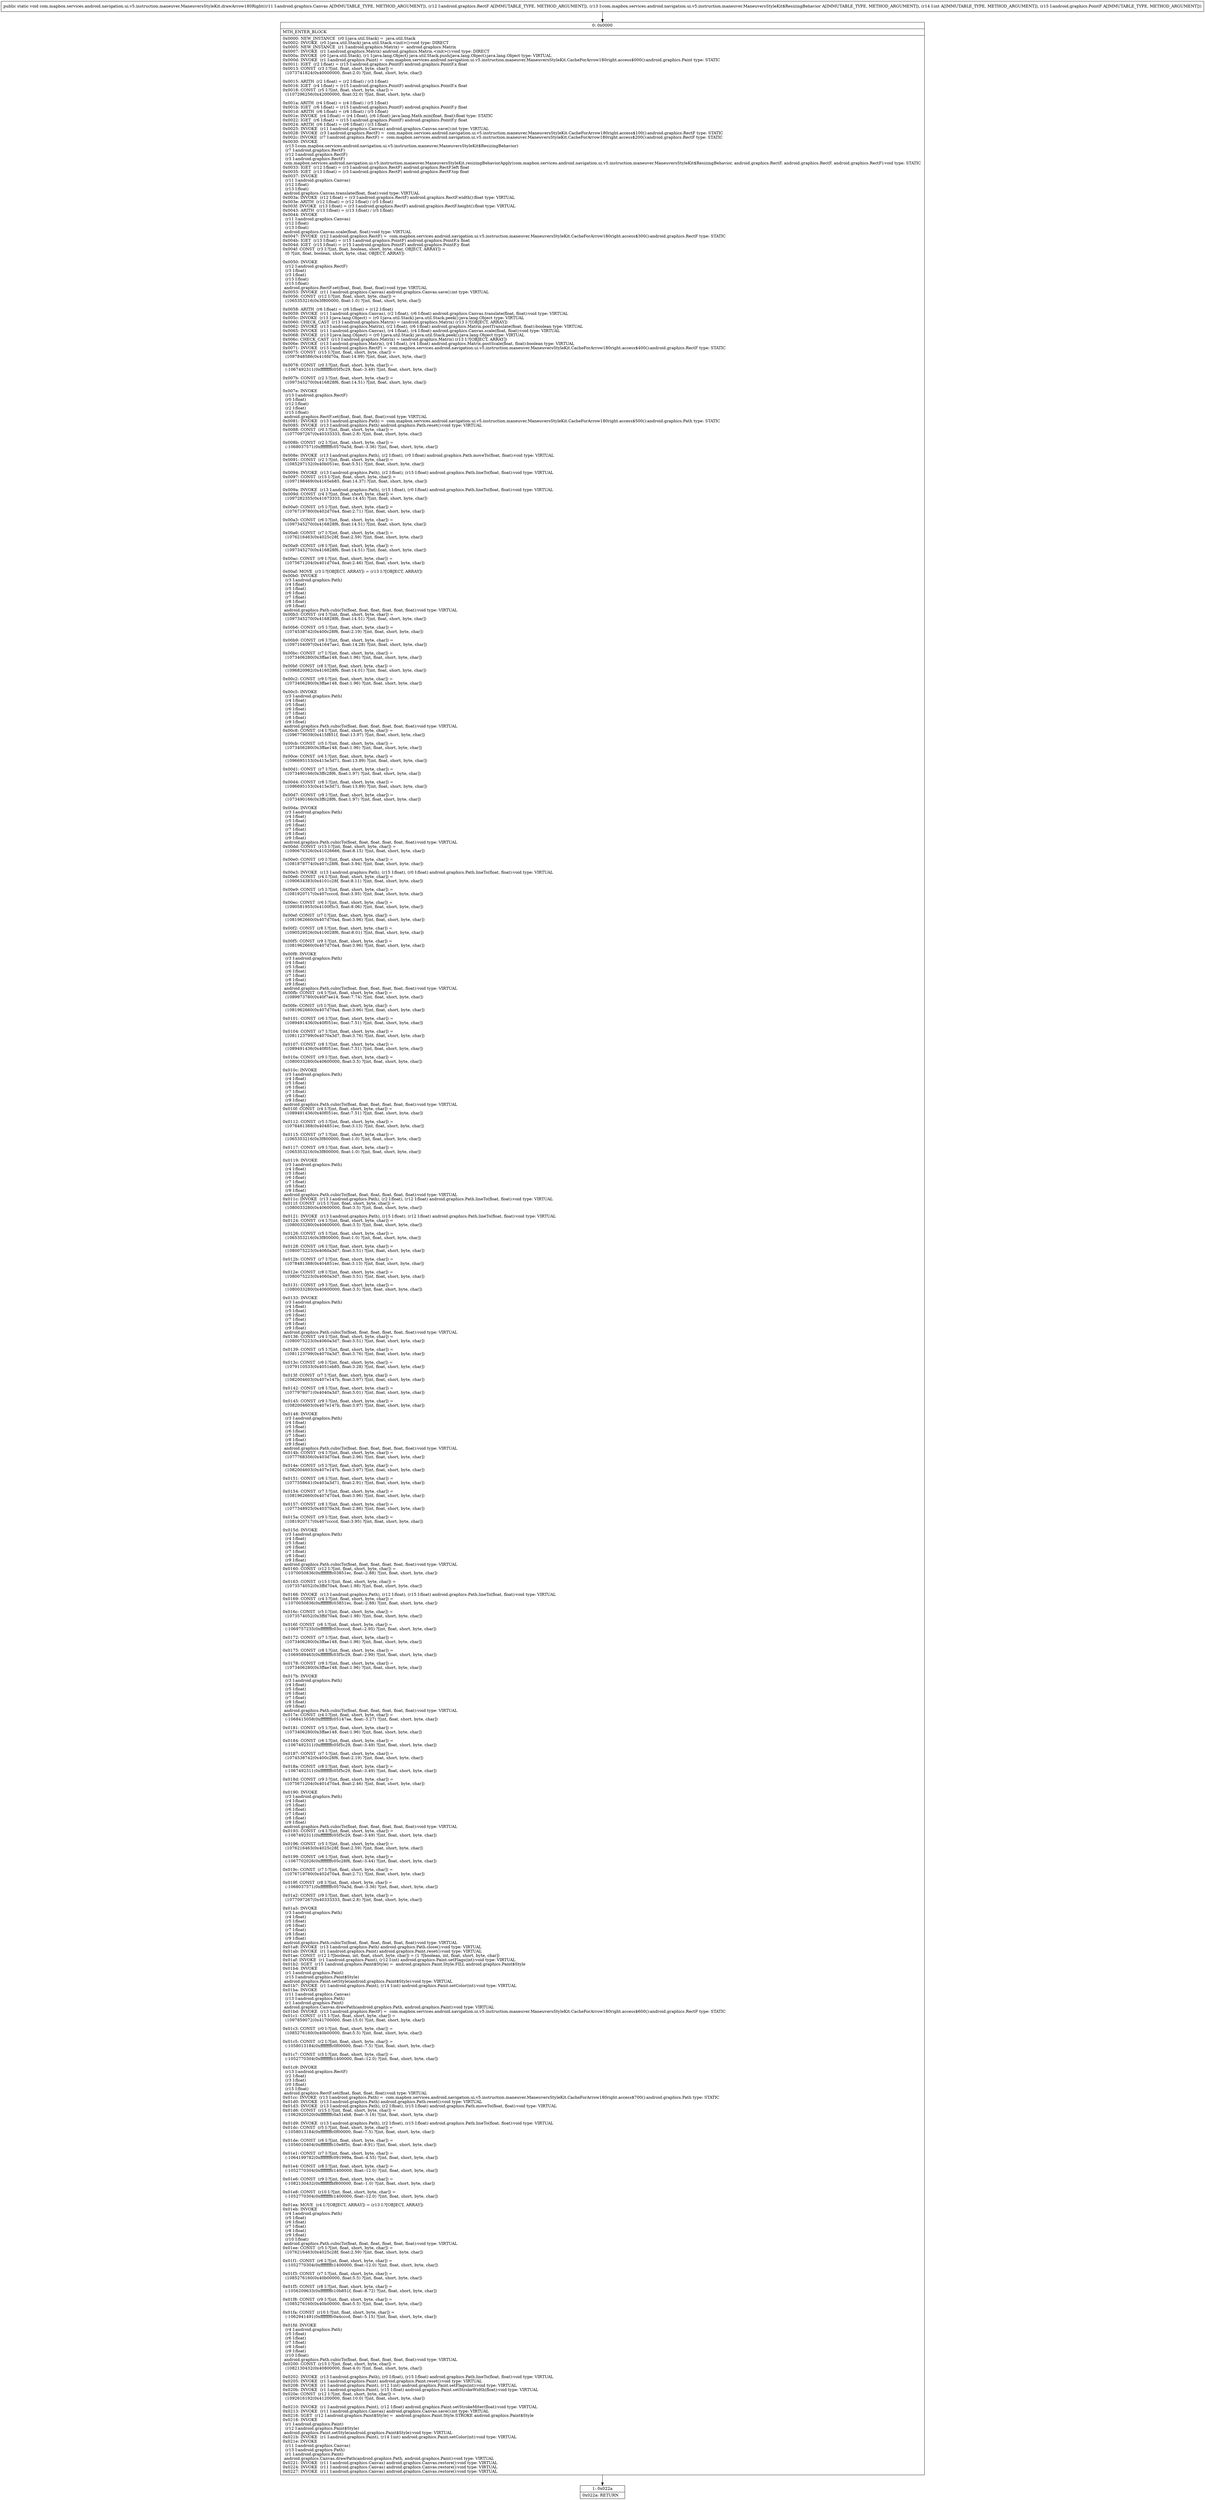 digraph "CFG forcom.mapbox.services.android.navigation.ui.v5.instruction.maneuver.ManeuversStyleKit.drawArrow180Right(Landroid\/graphics\/Canvas;Landroid\/graphics\/RectF;Lcom\/mapbox\/services\/android\/navigation\/ui\/v5\/instruction\/maneuver\/ManeuversStyleKit$ResizingBehavior;ILandroid\/graphics\/PointF;)V" {
Node_0 [shape=record,label="{0\:\ 0x0000|MTH_ENTER_BLOCK\l|0x0000: NEW_INSTANCE  (r0 I:java.util.Stack) =  java.util.Stack \l0x0002: INVOKE  (r0 I:java.util.Stack) java.util.Stack.\<init\>():void type: DIRECT \l0x0005: NEW_INSTANCE  (r1 I:android.graphics.Matrix) =  android.graphics.Matrix \l0x0007: INVOKE  (r1 I:android.graphics.Matrix) android.graphics.Matrix.\<init\>():void type: DIRECT \l0x000a: INVOKE  (r0 I:java.util.Stack), (r1 I:java.lang.Object) java.util.Stack.push(java.lang.Object):java.lang.Object type: VIRTUAL \l0x000d: INVOKE  (r1 I:android.graphics.Paint) =  com.mapbox.services.android.navigation.ui.v5.instruction.maneuver.ManeuversStyleKit.CacheForArrow180right.access$000():android.graphics.Paint type: STATIC \l0x0011: IGET  (r2 I:float) = (r15 I:android.graphics.PointF) android.graphics.PointF.x float \l0x0013: CONST  (r3 I:?[int, float, short, byte, char]) = \l  (1073741824(0x40000000, float:2.0) ?[int, float, short, byte, char])\l \l0x0015: ARITH  (r2 I:float) = (r2 I:float) \/ (r3 I:float) \l0x0016: IGET  (r4 I:float) = (r15 I:android.graphics.PointF) android.graphics.PointF.x float \l0x0018: CONST  (r5 I:?[int, float, short, byte, char]) = \l  (1107296256(0x42000000, float:32.0) ?[int, float, short, byte, char])\l \l0x001a: ARITH  (r4 I:float) = (r4 I:float) \/ (r5 I:float) \l0x001b: IGET  (r6 I:float) = (r15 I:android.graphics.PointF) android.graphics.PointF.y float \l0x001d: ARITH  (r6 I:float) = (r6 I:float) \/ (r5 I:float) \l0x001e: INVOKE  (r4 I:float) = (r4 I:float), (r6 I:float) java.lang.Math.min(float, float):float type: STATIC \l0x0022: IGET  (r6 I:float) = (r15 I:android.graphics.PointF) android.graphics.PointF.y float \l0x0024: ARITH  (r6 I:float) = (r6 I:float) \/ (r3 I:float) \l0x0025: INVOKE  (r11 I:android.graphics.Canvas) android.graphics.Canvas.save():int type: VIRTUAL \l0x0028: INVOKE  (r3 I:android.graphics.RectF) =  com.mapbox.services.android.navigation.ui.v5.instruction.maneuver.ManeuversStyleKit.CacheForArrow180right.access$100():android.graphics.RectF type: STATIC \l0x002c: INVOKE  (r7 I:android.graphics.RectF) =  com.mapbox.services.android.navigation.ui.v5.instruction.maneuver.ManeuversStyleKit.CacheForArrow180right.access$200():android.graphics.RectF type: STATIC \l0x0030: INVOKE  \l  (r13 I:com.mapbox.services.android.navigation.ui.v5.instruction.maneuver.ManeuversStyleKit$ResizingBehavior)\l  (r7 I:android.graphics.RectF)\l  (r12 I:android.graphics.RectF)\l  (r3 I:android.graphics.RectF)\l com.mapbox.services.android.navigation.ui.v5.instruction.maneuver.ManeuversStyleKit.resizingBehaviorApply(com.mapbox.services.android.navigation.ui.v5.instruction.maneuver.ManeuversStyleKit$ResizingBehavior, android.graphics.RectF, android.graphics.RectF, android.graphics.RectF):void type: STATIC \l0x0033: IGET  (r12 I:float) = (r3 I:android.graphics.RectF) android.graphics.RectF.left float \l0x0035: IGET  (r13 I:float) = (r3 I:android.graphics.RectF) android.graphics.RectF.top float \l0x0037: INVOKE  \l  (r11 I:android.graphics.Canvas)\l  (r12 I:float)\l  (r13 I:float)\l android.graphics.Canvas.translate(float, float):void type: VIRTUAL \l0x003a: INVOKE  (r12 I:float) = (r3 I:android.graphics.RectF) android.graphics.RectF.width():float type: VIRTUAL \l0x003e: ARITH  (r12 I:float) = (r12 I:float) \/ (r5 I:float) \l0x003f: INVOKE  (r13 I:float) = (r3 I:android.graphics.RectF) android.graphics.RectF.height():float type: VIRTUAL \l0x0043: ARITH  (r13 I:float) = (r13 I:float) \/ (r5 I:float) \l0x0044: INVOKE  \l  (r11 I:android.graphics.Canvas)\l  (r12 I:float)\l  (r13 I:float)\l android.graphics.Canvas.scale(float, float):void type: VIRTUAL \l0x0047: INVOKE  (r12 I:android.graphics.RectF) =  com.mapbox.services.android.navigation.ui.v5.instruction.maneuver.ManeuversStyleKit.CacheForArrow180right.access$300():android.graphics.RectF type: STATIC \l0x004b: IGET  (r13 I:float) = (r15 I:android.graphics.PointF) android.graphics.PointF.x float \l0x004d: IGET  (r15 I:float) = (r15 I:android.graphics.PointF) android.graphics.PointF.y float \l0x004f: CONST  (r3 I:?[int, float, boolean, short, byte, char, OBJECT, ARRAY]) = \l  (0 ?[int, float, boolean, short, byte, char, OBJECT, ARRAY])\l \l0x0050: INVOKE  \l  (r12 I:android.graphics.RectF)\l  (r3 I:float)\l  (r3 I:float)\l  (r13 I:float)\l  (r15 I:float)\l android.graphics.RectF.set(float, float, float, float):void type: VIRTUAL \l0x0053: INVOKE  (r11 I:android.graphics.Canvas) android.graphics.Canvas.save():int type: VIRTUAL \l0x0056: CONST  (r12 I:?[int, float, short, byte, char]) = \l  (1065353216(0x3f800000, float:1.0) ?[int, float, short, byte, char])\l \l0x0058: ARITH  (r6 I:float) = (r6 I:float) + (r12 I:float) \l0x0059: INVOKE  (r11 I:android.graphics.Canvas), (r2 I:float), (r6 I:float) android.graphics.Canvas.translate(float, float):void type: VIRTUAL \l0x005c: INVOKE  (r13 I:java.lang.Object) = (r0 I:java.util.Stack) java.util.Stack.peek():java.lang.Object type: VIRTUAL \l0x0060: CHECK_CAST  (r13 I:android.graphics.Matrix) = (android.graphics.Matrix) (r13 I:?[OBJECT, ARRAY]) \l0x0062: INVOKE  (r13 I:android.graphics.Matrix), (r2 I:float), (r6 I:float) android.graphics.Matrix.postTranslate(float, float):boolean type: VIRTUAL \l0x0065: INVOKE  (r11 I:android.graphics.Canvas), (r4 I:float), (r4 I:float) android.graphics.Canvas.scale(float, float):void type: VIRTUAL \l0x0068: INVOKE  (r13 I:java.lang.Object) = (r0 I:java.util.Stack) java.util.Stack.peek():java.lang.Object type: VIRTUAL \l0x006c: CHECK_CAST  (r13 I:android.graphics.Matrix) = (android.graphics.Matrix) (r13 I:?[OBJECT, ARRAY]) \l0x006e: INVOKE  (r13 I:android.graphics.Matrix), (r4 I:float), (r4 I:float) android.graphics.Matrix.postScale(float, float):boolean type: VIRTUAL \l0x0071: INVOKE  (r13 I:android.graphics.RectF) =  com.mapbox.services.android.navigation.ui.v5.instruction.maneuver.ManeuversStyleKit.CacheForArrow180right.access$400():android.graphics.RectF type: STATIC \l0x0075: CONST  (r15 I:?[int, float, short, byte, char]) = \l  (1097848586(0x416fd70a, float:14.99) ?[int, float, short, byte, char])\l \l0x0078: CONST  (r0 I:?[int, float, short, byte, char]) = \l  (\-1067492311(0xffffffffc05f5c29, float:\-3.49) ?[int, float, short, byte, char])\l \l0x007b: CONST  (r2 I:?[int, float, short, byte, char]) = \l  (1097345270(0x416828f6, float:14.51) ?[int, float, short, byte, char])\l \l0x007e: INVOKE  \l  (r13 I:android.graphics.RectF)\l  (r0 I:float)\l  (r12 I:float)\l  (r2 I:float)\l  (r15 I:float)\l android.graphics.RectF.set(float, float, float, float):void type: VIRTUAL \l0x0081: INVOKE  (r13 I:android.graphics.Path) =  com.mapbox.services.android.navigation.ui.v5.instruction.maneuver.ManeuversStyleKit.CacheForArrow180right.access$500():android.graphics.Path type: STATIC \l0x0085: INVOKE  (r13 I:android.graphics.Path) android.graphics.Path.reset():void type: VIRTUAL \l0x0088: CONST  (r0 I:?[int, float, short, byte, char]) = \l  (1077097267(0x40333333, float:2.8) ?[int, float, short, byte, char])\l \l0x008b: CONST  (r2 I:?[int, float, short, byte, char]) = \l  (\-1068037571(0xffffffffc0570a3d, float:\-3.36) ?[int, float, short, byte, char])\l \l0x008e: INVOKE  (r13 I:android.graphics.Path), (r2 I:float), (r0 I:float) android.graphics.Path.moveTo(float, float):void type: VIRTUAL \l0x0091: CONST  (r2 I:?[int, float, short, byte, char]) = \l  (1085297132(0x40b051ec, float:5.51) ?[int, float, short, byte, char])\l \l0x0094: INVOKE  (r13 I:android.graphics.Path), (r2 I:float), (r15 I:float) android.graphics.Path.lineTo(float, float):void type: VIRTUAL \l0x0097: CONST  (r15 I:?[int, float, short, byte, char]) = \l  (1097198469(0x4165eb85, float:14.37) ?[int, float, short, byte, char])\l \l0x009a: INVOKE  (r13 I:android.graphics.Path), (r15 I:float), (r0 I:float) android.graphics.Path.lineTo(float, float):void type: VIRTUAL \l0x009d: CONST  (r4 I:?[int, float, short, byte, char]) = \l  (1097282355(0x41673333, float:14.45) ?[int, float, short, byte, char])\l \l0x00a0: CONST  (r5 I:?[int, float, short, byte, char]) = \l  (1076719780(0x402d70a4, float:2.71) ?[int, float, short, byte, char])\l \l0x00a3: CONST  (r6 I:?[int, float, short, byte, char]) = \l  (1097345270(0x416828f6, float:14.51) ?[int, float, short, byte, char])\l \l0x00a6: CONST  (r7 I:?[int, float, short, byte, char]) = \l  (1076216463(0x4025c28f, float:2.59) ?[int, float, short, byte, char])\l \l0x00a9: CONST  (r8 I:?[int, float, short, byte, char]) = \l  (1097345270(0x416828f6, float:14.51) ?[int, float, short, byte, char])\l \l0x00ac: CONST  (r9 I:?[int, float, short, byte, char]) = \l  (1075671204(0x401d70a4, float:2.46) ?[int, float, short, byte, char])\l \l0x00af: MOVE  (r3 I:?[OBJECT, ARRAY]) = (r13 I:?[OBJECT, ARRAY]) \l0x00b0: INVOKE  \l  (r3 I:android.graphics.Path)\l  (r4 I:float)\l  (r5 I:float)\l  (r6 I:float)\l  (r7 I:float)\l  (r8 I:float)\l  (r9 I:float)\l android.graphics.Path.cubicTo(float, float, float, float, float, float):void type: VIRTUAL \l0x00b3: CONST  (r4 I:?[int, float, short, byte, char]) = \l  (1097345270(0x416828f6, float:14.51) ?[int, float, short, byte, char])\l \l0x00b6: CONST  (r5 I:?[int, float, short, byte, char]) = \l  (1074538742(0x400c28f6, float:2.19) ?[int, float, short, byte, char])\l \l0x00b9: CONST  (r6 I:?[int, float, short, byte, char]) = \l  (1097104097(0x41647ae1, float:14.28) ?[int, float, short, byte, char])\l \l0x00bc: CONST  (r7 I:?[int, float, short, byte, char]) = \l  (1073406280(0x3ffae148, float:1.96) ?[int, float, short, byte, char])\l \l0x00bf: CONST  (r8 I:?[int, float, short, byte, char]) = \l  (1096820982(0x416028f6, float:14.01) ?[int, float, short, byte, char])\l \l0x00c2: CONST  (r9 I:?[int, float, short, byte, char]) = \l  (1073406280(0x3ffae148, float:1.96) ?[int, float, short, byte, char])\l \l0x00c5: INVOKE  \l  (r3 I:android.graphics.Path)\l  (r4 I:float)\l  (r5 I:float)\l  (r6 I:float)\l  (r7 I:float)\l  (r8 I:float)\l  (r9 I:float)\l android.graphics.Path.cubicTo(float, float, float, float, float, float):void type: VIRTUAL \l0x00c8: CONST  (r4 I:?[int, float, short, byte, char]) = \l  (1096779039(0x415f851f, float:13.97) ?[int, float, short, byte, char])\l \l0x00cb: CONST  (r5 I:?[int, float, short, byte, char]) = \l  (1073406280(0x3ffae148, float:1.96) ?[int, float, short, byte, char])\l \l0x00ce: CONST  (r6 I:?[int, float, short, byte, char]) = \l  (1096695153(0x415e3d71, float:13.89) ?[int, float, short, byte, char])\l \l0x00d1: CONST  (r7 I:?[int, float, short, byte, char]) = \l  (1073490166(0x3ffc28f6, float:1.97) ?[int, float, short, byte, char])\l \l0x00d4: CONST  (r8 I:?[int, float, short, byte, char]) = \l  (1096695153(0x415e3d71, float:13.89) ?[int, float, short, byte, char])\l \l0x00d7: CONST  (r9 I:?[int, float, short, byte, char]) = \l  (1073490166(0x3ffc28f6, float:1.97) ?[int, float, short, byte, char])\l \l0x00da: INVOKE  \l  (r3 I:android.graphics.Path)\l  (r4 I:float)\l  (r5 I:float)\l  (r6 I:float)\l  (r7 I:float)\l  (r8 I:float)\l  (r9 I:float)\l android.graphics.Path.cubicTo(float, float, float, float, float, float):void type: VIRTUAL \l0x00dd: CONST  (r15 I:?[int, float, short, byte, char]) = \l  (1090676326(0x41026666, float:8.15) ?[int, float, short, byte, char])\l \l0x00e0: CONST  (r0 I:?[int, float, short, byte, char]) = \l  (1081878774(0x407c28f6, float:3.94) ?[int, float, short, byte, char])\l \l0x00e3: INVOKE  (r13 I:android.graphics.Path), (r15 I:float), (r0 I:float) android.graphics.Path.lineTo(float, float):void type: VIRTUAL \l0x00e6: CONST  (r4 I:?[int, float, short, byte, char]) = \l  (1090634383(0x4101c28f, float:8.11) ?[int, float, short, byte, char])\l \l0x00e9: CONST  (r5 I:?[int, float, short, byte, char]) = \l  (1081920717(0x407ccccd, float:3.95) ?[int, float, short, byte, char])\l \l0x00ec: CONST  (r6 I:?[int, float, short, byte, char]) = \l  (1090581955(0x4100f5c3, float:8.06) ?[int, float, short, byte, char])\l \l0x00ef: CONST  (r7 I:?[int, float, short, byte, char]) = \l  (1081962660(0x407d70a4, float:3.96) ?[int, float, short, byte, char])\l \l0x00f2: CONST  (r8 I:?[int, float, short, byte, char]) = \l  (1090529526(0x410028f6, float:8.01) ?[int, float, short, byte, char])\l \l0x00f5: CONST  (r9 I:?[int, float, short, byte, char]) = \l  (1081962660(0x407d70a4, float:3.96) ?[int, float, short, byte, char])\l \l0x00f8: INVOKE  \l  (r3 I:android.graphics.Path)\l  (r4 I:float)\l  (r5 I:float)\l  (r6 I:float)\l  (r7 I:float)\l  (r8 I:float)\l  (r9 I:float)\l android.graphics.Path.cubicTo(float, float, float, float, float, float):void type: VIRTUAL \l0x00fb: CONST  (r4 I:?[int, float, short, byte, char]) = \l  (1089973780(0x40f7ae14, float:7.74) ?[int, float, short, byte, char])\l \l0x00fe: CONST  (r5 I:?[int, float, short, byte, char]) = \l  (1081962660(0x407d70a4, float:3.96) ?[int, float, short, byte, char])\l \l0x0101: CONST  (r6 I:?[int, float, short, byte, char]) = \l  (1089491436(0x40f051ec, float:7.51) ?[int, float, short, byte, char])\l \l0x0104: CONST  (r7 I:?[int, float, short, byte, char]) = \l  (1081123799(0x4070a3d7, float:3.76) ?[int, float, short, byte, char])\l \l0x0107: CONST  (r8 I:?[int, float, short, byte, char]) = \l  (1089491436(0x40f051ec, float:7.51) ?[int, float, short, byte, char])\l \l0x010a: CONST  (r9 I:?[int, float, short, byte, char]) = \l  (1080033280(0x40600000, float:3.5) ?[int, float, short, byte, char])\l \l0x010c: INVOKE  \l  (r3 I:android.graphics.Path)\l  (r4 I:float)\l  (r5 I:float)\l  (r6 I:float)\l  (r7 I:float)\l  (r8 I:float)\l  (r9 I:float)\l android.graphics.Path.cubicTo(float, float, float, float, float, float):void type: VIRTUAL \l0x010f: CONST  (r4 I:?[int, float, short, byte, char]) = \l  (1089491436(0x40f051ec, float:7.51) ?[int, float, short, byte, char])\l \l0x0112: CONST  (r5 I:?[int, float, short, byte, char]) = \l  (1078481388(0x404851ec, float:3.13) ?[int, float, short, byte, char])\l \l0x0115: CONST  (r7 I:?[int, float, short, byte, char]) = \l  (1065353216(0x3f800000, float:1.0) ?[int, float, short, byte, char])\l \l0x0117: CONST  (r9 I:?[int, float, short, byte, char]) = \l  (1065353216(0x3f800000, float:1.0) ?[int, float, short, byte, char])\l \l0x0119: INVOKE  \l  (r3 I:android.graphics.Path)\l  (r4 I:float)\l  (r5 I:float)\l  (r6 I:float)\l  (r7 I:float)\l  (r8 I:float)\l  (r9 I:float)\l android.graphics.Path.cubicTo(float, float, float, float, float, float):void type: VIRTUAL \l0x011c: INVOKE  (r13 I:android.graphics.Path), (r2 I:float), (r12 I:float) android.graphics.Path.lineTo(float, float):void type: VIRTUAL \l0x011f: CONST  (r15 I:?[int, float, short, byte, char]) = \l  (1080033280(0x40600000, float:3.5) ?[int, float, short, byte, char])\l \l0x0121: INVOKE  (r13 I:android.graphics.Path), (r15 I:float), (r12 I:float) android.graphics.Path.lineTo(float, float):void type: VIRTUAL \l0x0124: CONST  (r4 I:?[int, float, short, byte, char]) = \l  (1080033280(0x40600000, float:3.5) ?[int, float, short, byte, char])\l \l0x0126: CONST  (r5 I:?[int, float, short, byte, char]) = \l  (1065353216(0x3f800000, float:1.0) ?[int, float, short, byte, char])\l \l0x0128: CONST  (r6 I:?[int, float, short, byte, char]) = \l  (1080075223(0x4060a3d7, float:3.51) ?[int, float, short, byte, char])\l \l0x012b: CONST  (r7 I:?[int, float, short, byte, char]) = \l  (1078481388(0x404851ec, float:3.13) ?[int, float, short, byte, char])\l \l0x012e: CONST  (r8 I:?[int, float, short, byte, char]) = \l  (1080075223(0x4060a3d7, float:3.51) ?[int, float, short, byte, char])\l \l0x0131: CONST  (r9 I:?[int, float, short, byte, char]) = \l  (1080033280(0x40600000, float:3.5) ?[int, float, short, byte, char])\l \l0x0133: INVOKE  \l  (r3 I:android.graphics.Path)\l  (r4 I:float)\l  (r5 I:float)\l  (r6 I:float)\l  (r7 I:float)\l  (r8 I:float)\l  (r9 I:float)\l android.graphics.Path.cubicTo(float, float, float, float, float, float):void type: VIRTUAL \l0x0136: CONST  (r4 I:?[int, float, short, byte, char]) = \l  (1080075223(0x4060a3d7, float:3.51) ?[int, float, short, byte, char])\l \l0x0139: CONST  (r5 I:?[int, float, short, byte, char]) = \l  (1081123799(0x4070a3d7, float:3.76) ?[int, float, short, byte, char])\l \l0x013c: CONST  (r6 I:?[int, float, short, byte, char]) = \l  (1079110533(0x4051eb85, float:3.28) ?[int, float, short, byte, char])\l \l0x013f: CONST  (r7 I:?[int, float, short, byte, char]) = \l  (1082004603(0x407e147b, float:3.97) ?[int, float, short, byte, char])\l \l0x0142: CONST  (r8 I:?[int, float, short, byte, char]) = \l  (1077978071(0x4040a3d7, float:3.01) ?[int, float, short, byte, char])\l \l0x0145: CONST  (r9 I:?[int, float, short, byte, char]) = \l  (1082004603(0x407e147b, float:3.97) ?[int, float, short, byte, char])\l \l0x0148: INVOKE  \l  (r3 I:android.graphics.Path)\l  (r4 I:float)\l  (r5 I:float)\l  (r6 I:float)\l  (r7 I:float)\l  (r8 I:float)\l  (r9 I:float)\l android.graphics.Path.cubicTo(float, float, float, float, float, float):void type: VIRTUAL \l0x014b: CONST  (r4 I:?[int, float, short, byte, char]) = \l  (1077768356(0x403d70a4, float:2.96) ?[int, float, short, byte, char])\l \l0x014e: CONST  (r5 I:?[int, float, short, byte, char]) = \l  (1082004603(0x407e147b, float:3.97) ?[int, float, short, byte, char])\l \l0x0151: CONST  (r6 I:?[int, float, short, byte, char]) = \l  (1077558641(0x403a3d71, float:2.91) ?[int, float, short, byte, char])\l \l0x0154: CONST  (r7 I:?[int, float, short, byte, char]) = \l  (1081962660(0x407d70a4, float:3.96) ?[int, float, short, byte, char])\l \l0x0157: CONST  (r8 I:?[int, float, short, byte, char]) = \l  (1077348925(0x40370a3d, float:2.86) ?[int, float, short, byte, char])\l \l0x015a: CONST  (r9 I:?[int, float, short, byte, char]) = \l  (1081920717(0x407ccccd, float:3.95) ?[int, float, short, byte, char])\l \l0x015d: INVOKE  \l  (r3 I:android.graphics.Path)\l  (r4 I:float)\l  (r5 I:float)\l  (r6 I:float)\l  (r7 I:float)\l  (r8 I:float)\l  (r9 I:float)\l android.graphics.Path.cubicTo(float, float, float, float, float, float):void type: VIRTUAL \l0x0160: CONST  (r12 I:?[int, float, short, byte, char]) = \l  (\-1070050836(0xffffffffc03851ec, float:\-2.88) ?[int, float, short, byte, char])\l \l0x0163: CONST  (r15 I:?[int, float, short, byte, char]) = \l  (1073574052(0x3ffd70a4, float:1.98) ?[int, float, short, byte, char])\l \l0x0166: INVOKE  (r13 I:android.graphics.Path), (r12 I:float), (r15 I:float) android.graphics.Path.lineTo(float, float):void type: VIRTUAL \l0x0169: CONST  (r4 I:?[int, float, short, byte, char]) = \l  (\-1070050836(0xffffffffc03851ec, float:\-2.88) ?[int, float, short, byte, char])\l \l0x016c: CONST  (r5 I:?[int, float, short, byte, char]) = \l  (1073574052(0x3ffd70a4, float:1.98) ?[int, float, short, byte, char])\l \l0x016f: CONST  (r6 I:?[int, float, short, byte, char]) = \l  (\-1069757235(0xffffffffc03ccccd, float:\-2.95) ?[int, float, short, byte, char])\l \l0x0172: CONST  (r7 I:?[int, float, short, byte, char]) = \l  (1073406280(0x3ffae148, float:1.96) ?[int, float, short, byte, char])\l \l0x0175: CONST  (r8 I:?[int, float, short, byte, char]) = \l  (\-1069589463(0xffffffffc03f5c29, float:\-2.99) ?[int, float, short, byte, char])\l \l0x0178: CONST  (r9 I:?[int, float, short, byte, char]) = \l  (1073406280(0x3ffae148, float:1.96) ?[int, float, short, byte, char])\l \l0x017b: INVOKE  \l  (r3 I:android.graphics.Path)\l  (r4 I:float)\l  (r5 I:float)\l  (r6 I:float)\l  (r7 I:float)\l  (r8 I:float)\l  (r9 I:float)\l android.graphics.Path.cubicTo(float, float, float, float, float, float):void type: VIRTUAL \l0x017e: CONST  (r4 I:?[int, float, short, byte, char]) = \l  (\-1068415058(0xffffffffc05147ae, float:\-3.27) ?[int, float, short, byte, char])\l \l0x0181: CONST  (r5 I:?[int, float, short, byte, char]) = \l  (1073406280(0x3ffae148, float:1.96) ?[int, float, short, byte, char])\l \l0x0184: CONST  (r6 I:?[int, float, short, byte, char]) = \l  (\-1067492311(0xffffffffc05f5c29, float:\-3.49) ?[int, float, short, byte, char])\l \l0x0187: CONST  (r7 I:?[int, float, short, byte, char]) = \l  (1074538742(0x400c28f6, float:2.19) ?[int, float, short, byte, char])\l \l0x018a: CONST  (r8 I:?[int, float, short, byte, char]) = \l  (\-1067492311(0xffffffffc05f5c29, float:\-3.49) ?[int, float, short, byte, char])\l \l0x018d: CONST  (r9 I:?[int, float, short, byte, char]) = \l  (1075671204(0x401d70a4, float:2.46) ?[int, float, short, byte, char])\l \l0x0190: INVOKE  \l  (r3 I:android.graphics.Path)\l  (r4 I:float)\l  (r5 I:float)\l  (r6 I:float)\l  (r7 I:float)\l  (r8 I:float)\l  (r9 I:float)\l android.graphics.Path.cubicTo(float, float, float, float, float, float):void type: VIRTUAL \l0x0193: CONST  (r4 I:?[int, float, short, byte, char]) = \l  (\-1067492311(0xffffffffc05f5c29, float:\-3.49) ?[int, float, short, byte, char])\l \l0x0196: CONST  (r5 I:?[int, float, short, byte, char]) = \l  (1076216463(0x4025c28f, float:2.59) ?[int, float, short, byte, char])\l \l0x0199: CONST  (r6 I:?[int, float, short, byte, char]) = \l  (\-1067702026(0xffffffffc05c28f6, float:\-3.44) ?[int, float, short, byte, char])\l \l0x019c: CONST  (r7 I:?[int, float, short, byte, char]) = \l  (1076719780(0x402d70a4, float:2.71) ?[int, float, short, byte, char])\l \l0x019f: CONST  (r8 I:?[int, float, short, byte, char]) = \l  (\-1068037571(0xffffffffc0570a3d, float:\-3.36) ?[int, float, short, byte, char])\l \l0x01a2: CONST  (r9 I:?[int, float, short, byte, char]) = \l  (1077097267(0x40333333, float:2.8) ?[int, float, short, byte, char])\l \l0x01a5: INVOKE  \l  (r3 I:android.graphics.Path)\l  (r4 I:float)\l  (r5 I:float)\l  (r6 I:float)\l  (r7 I:float)\l  (r8 I:float)\l  (r9 I:float)\l android.graphics.Path.cubicTo(float, float, float, float, float, float):void type: VIRTUAL \l0x01a8: INVOKE  (r13 I:android.graphics.Path) android.graphics.Path.close():void type: VIRTUAL \l0x01ab: INVOKE  (r1 I:android.graphics.Paint) android.graphics.Paint.reset():void type: VIRTUAL \l0x01ae: CONST  (r12 I:?[boolean, int, float, short, byte, char]) = (1 ?[boolean, int, float, short, byte, char]) \l0x01af: INVOKE  (r1 I:android.graphics.Paint), (r12 I:int) android.graphics.Paint.setFlags(int):void type: VIRTUAL \l0x01b2: SGET  (r15 I:android.graphics.Paint$Style) =  android.graphics.Paint.Style.FILL android.graphics.Paint$Style \l0x01b4: INVOKE  \l  (r1 I:android.graphics.Paint)\l  (r15 I:android.graphics.Paint$Style)\l android.graphics.Paint.setStyle(android.graphics.Paint$Style):void type: VIRTUAL \l0x01b7: INVOKE  (r1 I:android.graphics.Paint), (r14 I:int) android.graphics.Paint.setColor(int):void type: VIRTUAL \l0x01ba: INVOKE  \l  (r11 I:android.graphics.Canvas)\l  (r13 I:android.graphics.Path)\l  (r1 I:android.graphics.Paint)\l android.graphics.Canvas.drawPath(android.graphics.Path, android.graphics.Paint):void type: VIRTUAL \l0x01bd: INVOKE  (r13 I:android.graphics.RectF) =  com.mapbox.services.android.navigation.ui.v5.instruction.maneuver.ManeuversStyleKit.CacheForArrow180right.access$600():android.graphics.RectF type: STATIC \l0x01c1: CONST  (r15 I:?[int, float, short, byte, char]) = \l  (1097859072(0x41700000, float:15.0) ?[int, float, short, byte, char])\l \l0x01c3: CONST  (r0 I:?[int, float, short, byte, char]) = \l  (1085276160(0x40b00000, float:5.5) ?[int, float, short, byte, char])\l \l0x01c5: CONST  (r2 I:?[int, float, short, byte, char]) = \l  (\-1058013184(0xffffffffc0f00000, float:\-7.5) ?[int, float, short, byte, char])\l \l0x01c7: CONST  (r3 I:?[int, float, short, byte, char]) = \l  (\-1052770304(0xffffffffc1400000, float:\-12.0) ?[int, float, short, byte, char])\l \l0x01c9: INVOKE  \l  (r13 I:android.graphics.RectF)\l  (r2 I:float)\l  (r3 I:float)\l  (r0 I:float)\l  (r15 I:float)\l android.graphics.RectF.set(float, float, float, float):void type: VIRTUAL \l0x01cc: INVOKE  (r13 I:android.graphics.Path) =  com.mapbox.services.android.navigation.ui.v5.instruction.maneuver.ManeuversStyleKit.CacheForArrow180right.access$700():android.graphics.Path type: STATIC \l0x01d0: INVOKE  (r13 I:android.graphics.Path) android.graphics.Path.reset():void type: VIRTUAL \l0x01d3: INVOKE  (r13 I:android.graphics.Path), (r2 I:float), (r15 I:float) android.graphics.Path.moveTo(float, float):void type: VIRTUAL \l0x01d6: CONST  (r15 I:?[int, float, short, byte, char]) = \l  (\-1062920520(0xffffffffc0a51eb8, float:\-5.16) ?[int, float, short, byte, char])\l \l0x01d9: INVOKE  (r13 I:android.graphics.Path), (r2 I:float), (r15 I:float) android.graphics.Path.lineTo(float, float):void type: VIRTUAL \l0x01dc: CONST  (r5 I:?[int, float, short, byte, char]) = \l  (\-1058013184(0xffffffffc0f00000, float:\-7.5) ?[int, float, short, byte, char])\l \l0x01de: CONST  (r6 I:?[int, float, short, byte, char]) = \l  (\-1056010404(0xffffffffc10e8f5c, float:\-8.91) ?[int, float, short, byte, char])\l \l0x01e1: CONST  (r7 I:?[int, float, short, byte, char]) = \l  (\-1064199782(0xffffffffc091999a, float:\-4.55) ?[int, float, short, byte, char])\l \l0x01e4: CONST  (r8 I:?[int, float, short, byte, char]) = \l  (\-1052770304(0xffffffffc1400000, float:\-12.0) ?[int, float, short, byte, char])\l \l0x01e6: CONST  (r9 I:?[int, float, short, byte, char]) = \l  (\-1082130432(0xffffffffbf800000, float:\-1.0) ?[int, float, short, byte, char])\l \l0x01e8: CONST  (r10 I:?[int, float, short, byte, char]) = \l  (\-1052770304(0xffffffffc1400000, float:\-12.0) ?[int, float, short, byte, char])\l \l0x01ea: MOVE  (r4 I:?[OBJECT, ARRAY]) = (r13 I:?[OBJECT, ARRAY]) \l0x01eb: INVOKE  \l  (r4 I:android.graphics.Path)\l  (r5 I:float)\l  (r6 I:float)\l  (r7 I:float)\l  (r8 I:float)\l  (r9 I:float)\l  (r10 I:float)\l android.graphics.Path.cubicTo(float, float, float, float, float, float):void type: VIRTUAL \l0x01ee: CONST  (r5 I:?[int, float, short, byte, char]) = \l  (1076216463(0x4025c28f, float:2.59) ?[int, float, short, byte, char])\l \l0x01f1: CONST  (r6 I:?[int, float, short, byte, char]) = \l  (\-1052770304(0xffffffffc1400000, float:\-12.0) ?[int, float, short, byte, char])\l \l0x01f3: CONST  (r7 I:?[int, float, short, byte, char]) = \l  (1085276160(0x40b00000, float:5.5) ?[int, float, short, byte, char])\l \l0x01f5: CONST  (r8 I:?[int, float, short, byte, char]) = \l  (\-1056209633(0xffffffffc10b851f, float:\-8.72) ?[int, float, short, byte, char])\l \l0x01f8: CONST  (r9 I:?[int, float, short, byte, char]) = \l  (1085276160(0x40b00000, float:5.5) ?[int, float, short, byte, char])\l \l0x01fa: CONST  (r10 I:?[int, float, short, byte, char]) = \l  (\-1062941491(0xffffffffc0a4cccd, float:\-5.15) ?[int, float, short, byte, char])\l \l0x01fd: INVOKE  \l  (r4 I:android.graphics.Path)\l  (r5 I:float)\l  (r6 I:float)\l  (r7 I:float)\l  (r8 I:float)\l  (r9 I:float)\l  (r10 I:float)\l android.graphics.Path.cubicTo(float, float, float, float, float, float):void type: VIRTUAL \l0x0200: CONST  (r15 I:?[int, float, short, byte, char]) = \l  (1082130432(0x40800000, float:4.0) ?[int, float, short, byte, char])\l \l0x0202: INVOKE  (r13 I:android.graphics.Path), (r0 I:float), (r15 I:float) android.graphics.Path.lineTo(float, float):void type: VIRTUAL \l0x0205: INVOKE  (r1 I:android.graphics.Paint) android.graphics.Paint.reset():void type: VIRTUAL \l0x0208: INVOKE  (r1 I:android.graphics.Paint), (r12 I:int) android.graphics.Paint.setFlags(int):void type: VIRTUAL \l0x020b: INVOKE  (r1 I:android.graphics.Paint), (r15 I:float) android.graphics.Paint.setStrokeWidth(float):void type: VIRTUAL \l0x020e: CONST  (r12 I:?[int, float, short, byte, char]) = \l  (1092616192(0x41200000, float:10.0) ?[int, float, short, byte, char])\l \l0x0210: INVOKE  (r1 I:android.graphics.Paint), (r12 I:float) android.graphics.Paint.setStrokeMiter(float):void type: VIRTUAL \l0x0213: INVOKE  (r11 I:android.graphics.Canvas) android.graphics.Canvas.save():int type: VIRTUAL \l0x0216: SGET  (r12 I:android.graphics.Paint$Style) =  android.graphics.Paint.Style.STROKE android.graphics.Paint$Style \l0x0218: INVOKE  \l  (r1 I:android.graphics.Paint)\l  (r12 I:android.graphics.Paint$Style)\l android.graphics.Paint.setStyle(android.graphics.Paint$Style):void type: VIRTUAL \l0x021b: INVOKE  (r1 I:android.graphics.Paint), (r14 I:int) android.graphics.Paint.setColor(int):void type: VIRTUAL \l0x021e: INVOKE  \l  (r11 I:android.graphics.Canvas)\l  (r13 I:android.graphics.Path)\l  (r1 I:android.graphics.Paint)\l android.graphics.Canvas.drawPath(android.graphics.Path, android.graphics.Paint):void type: VIRTUAL \l0x0221: INVOKE  (r11 I:android.graphics.Canvas) android.graphics.Canvas.restore():void type: VIRTUAL \l0x0224: INVOKE  (r11 I:android.graphics.Canvas) android.graphics.Canvas.restore():void type: VIRTUAL \l0x0227: INVOKE  (r11 I:android.graphics.Canvas) android.graphics.Canvas.restore():void type: VIRTUAL \l}"];
Node_1 [shape=record,label="{1\:\ 0x022a|0x022a: RETURN   \l}"];
MethodNode[shape=record,label="{public static void com.mapbox.services.android.navigation.ui.v5.instruction.maneuver.ManeuversStyleKit.drawArrow180Right((r11 I:android.graphics.Canvas A[IMMUTABLE_TYPE, METHOD_ARGUMENT]), (r12 I:android.graphics.RectF A[IMMUTABLE_TYPE, METHOD_ARGUMENT]), (r13 I:com.mapbox.services.android.navigation.ui.v5.instruction.maneuver.ManeuversStyleKit$ResizingBehavior A[IMMUTABLE_TYPE, METHOD_ARGUMENT]), (r14 I:int A[IMMUTABLE_TYPE, METHOD_ARGUMENT]), (r15 I:android.graphics.PointF A[IMMUTABLE_TYPE, METHOD_ARGUMENT])) }"];
MethodNode -> Node_0;
Node_0 -> Node_1;
}

